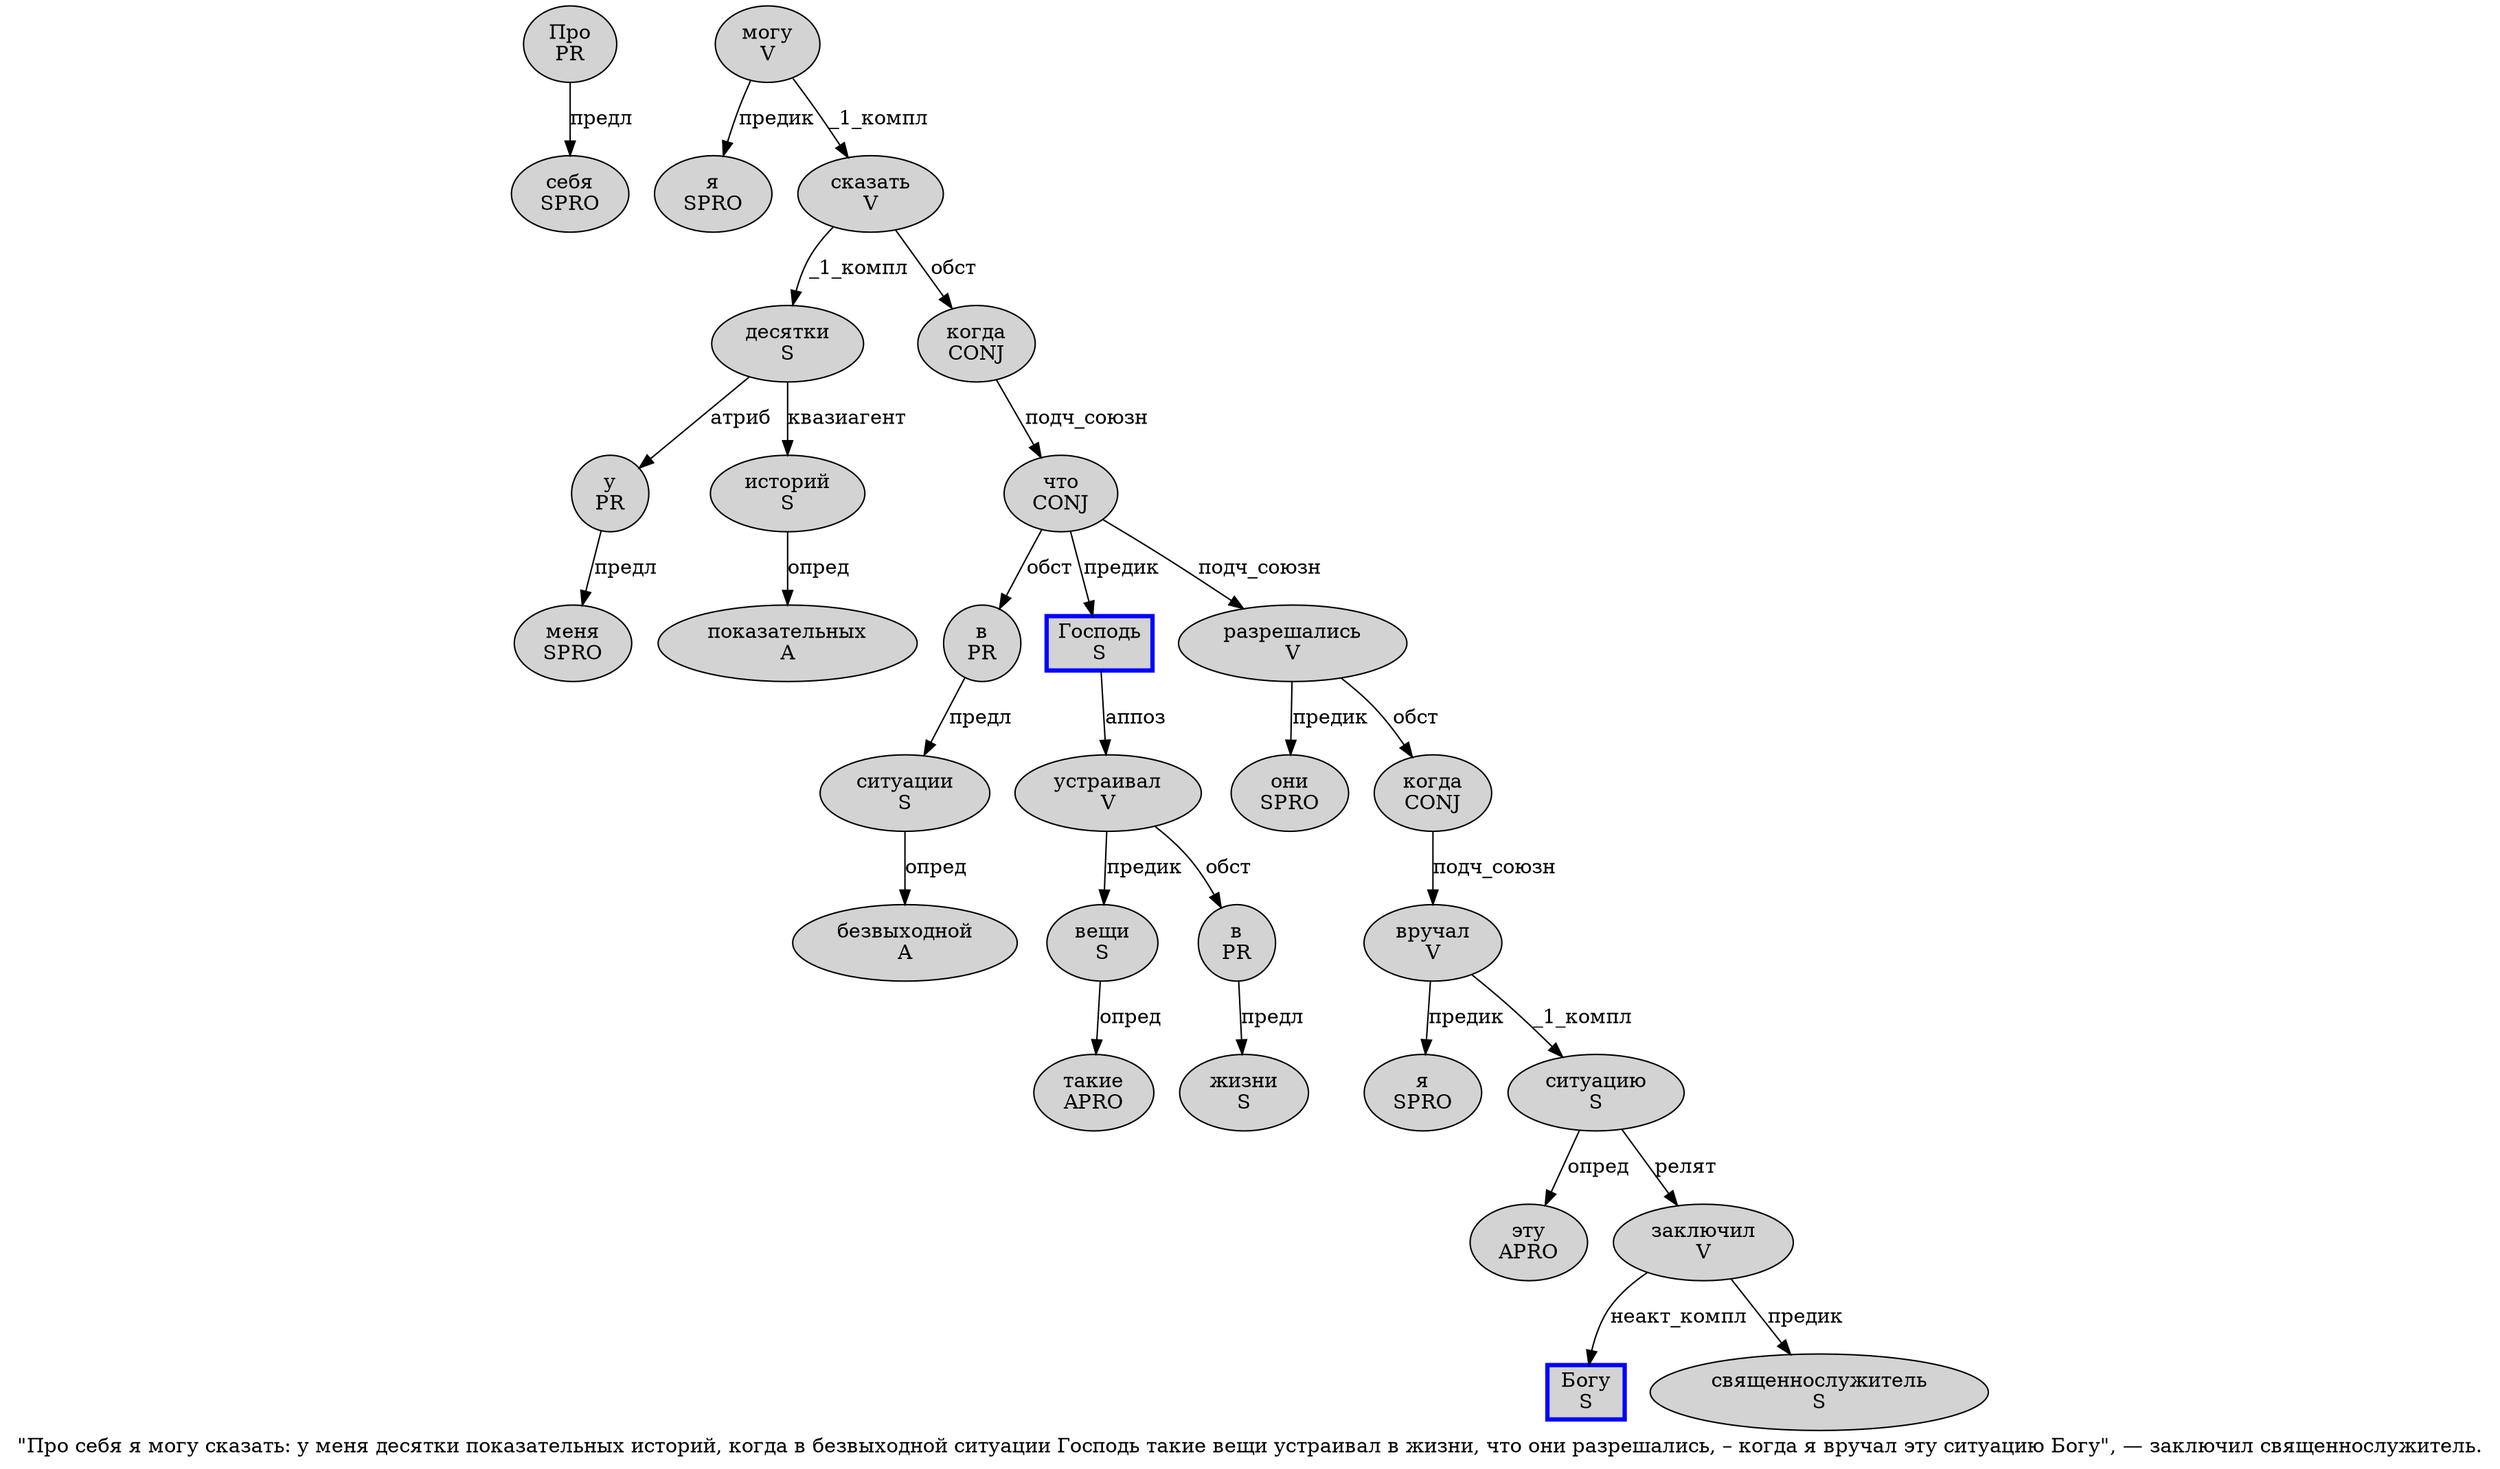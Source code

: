 digraph SENTENCE_660 {
	graph [label="\"Про себя я могу сказать: у меня десятки показательных историй, когда в безвыходной ситуации Господь такие вещи устраивал в жизни, что они разрешались, – когда я вручал эту ситуацию Богу\", — заключил священнослужитель."]
	node [style=filled]
		1 [label="Про
PR" color="" fillcolor=lightgray penwidth=1 shape=ellipse]
		2 [label="себя
SPRO" color="" fillcolor=lightgray penwidth=1 shape=ellipse]
		3 [label="я
SPRO" color="" fillcolor=lightgray penwidth=1 shape=ellipse]
		4 [label="могу
V" color="" fillcolor=lightgray penwidth=1 shape=ellipse]
		5 [label="сказать
V" color="" fillcolor=lightgray penwidth=1 shape=ellipse]
		7 [label="у
PR" color="" fillcolor=lightgray penwidth=1 shape=ellipse]
		8 [label="меня
SPRO" color="" fillcolor=lightgray penwidth=1 shape=ellipse]
		9 [label="десятки
S" color="" fillcolor=lightgray penwidth=1 shape=ellipse]
		10 [label="показательных
A" color="" fillcolor=lightgray penwidth=1 shape=ellipse]
		11 [label="историй
S" color="" fillcolor=lightgray penwidth=1 shape=ellipse]
		13 [label="когда
CONJ" color="" fillcolor=lightgray penwidth=1 shape=ellipse]
		14 [label="в
PR" color="" fillcolor=lightgray penwidth=1 shape=ellipse]
		15 [label="безвыходной
A" color="" fillcolor=lightgray penwidth=1 shape=ellipse]
		16 [label="ситуации
S" color="" fillcolor=lightgray penwidth=1 shape=ellipse]
		17 [label="Господь
S" color=blue fillcolor=lightgray penwidth=3 shape=box]
		18 [label="такие
APRO" color="" fillcolor=lightgray penwidth=1 shape=ellipse]
		19 [label="вещи
S" color="" fillcolor=lightgray penwidth=1 shape=ellipse]
		20 [label="устраивал
V" color="" fillcolor=lightgray penwidth=1 shape=ellipse]
		21 [label="в
PR" color="" fillcolor=lightgray penwidth=1 shape=ellipse]
		22 [label="жизни
S" color="" fillcolor=lightgray penwidth=1 shape=ellipse]
		24 [label="что
CONJ" color="" fillcolor=lightgray penwidth=1 shape=ellipse]
		25 [label="они
SPRO" color="" fillcolor=lightgray penwidth=1 shape=ellipse]
		26 [label="разрешались
V" color="" fillcolor=lightgray penwidth=1 shape=ellipse]
		29 [label="когда
CONJ" color="" fillcolor=lightgray penwidth=1 shape=ellipse]
		30 [label="я
SPRO" color="" fillcolor=lightgray penwidth=1 shape=ellipse]
		31 [label="вручал
V" color="" fillcolor=lightgray penwidth=1 shape=ellipse]
		32 [label="эту
APRO" color="" fillcolor=lightgray penwidth=1 shape=ellipse]
		33 [label="ситуацию
S" color="" fillcolor=lightgray penwidth=1 shape=ellipse]
		34 [label="Богу
S" color=blue fillcolor=lightgray penwidth=3 shape=box]
		38 [label="заключил
V" color="" fillcolor=lightgray penwidth=1 shape=ellipse]
		39 [label="священнослужитель
S" color="" fillcolor=lightgray penwidth=1 shape=ellipse]
			21 -> 22 [label="предл"]
			38 -> 34 [label="неакт_компл"]
			38 -> 39 [label="предик"]
			16 -> 15 [label="опред"]
			5 -> 9 [label="_1_компл"]
			5 -> 13 [label="обст"]
			19 -> 18 [label="опред"]
			14 -> 16 [label="предл"]
			26 -> 25 [label="предик"]
			26 -> 29 [label="обст"]
			4 -> 3 [label="предик"]
			4 -> 5 [label="_1_компл"]
			29 -> 31 [label="подч_союзн"]
			20 -> 19 [label="предик"]
			20 -> 21 [label="обст"]
			13 -> 24 [label="подч_союзн"]
			11 -> 10 [label="опред"]
			17 -> 20 [label="аппоз"]
			33 -> 32 [label="опред"]
			33 -> 38 [label="релят"]
			31 -> 30 [label="предик"]
			31 -> 33 [label="_1_компл"]
			1 -> 2 [label="предл"]
			9 -> 7 [label="атриб"]
			9 -> 11 [label="квазиагент"]
			7 -> 8 [label="предл"]
			24 -> 14 [label="обст"]
			24 -> 17 [label="предик"]
			24 -> 26 [label="подч_союзн"]
}